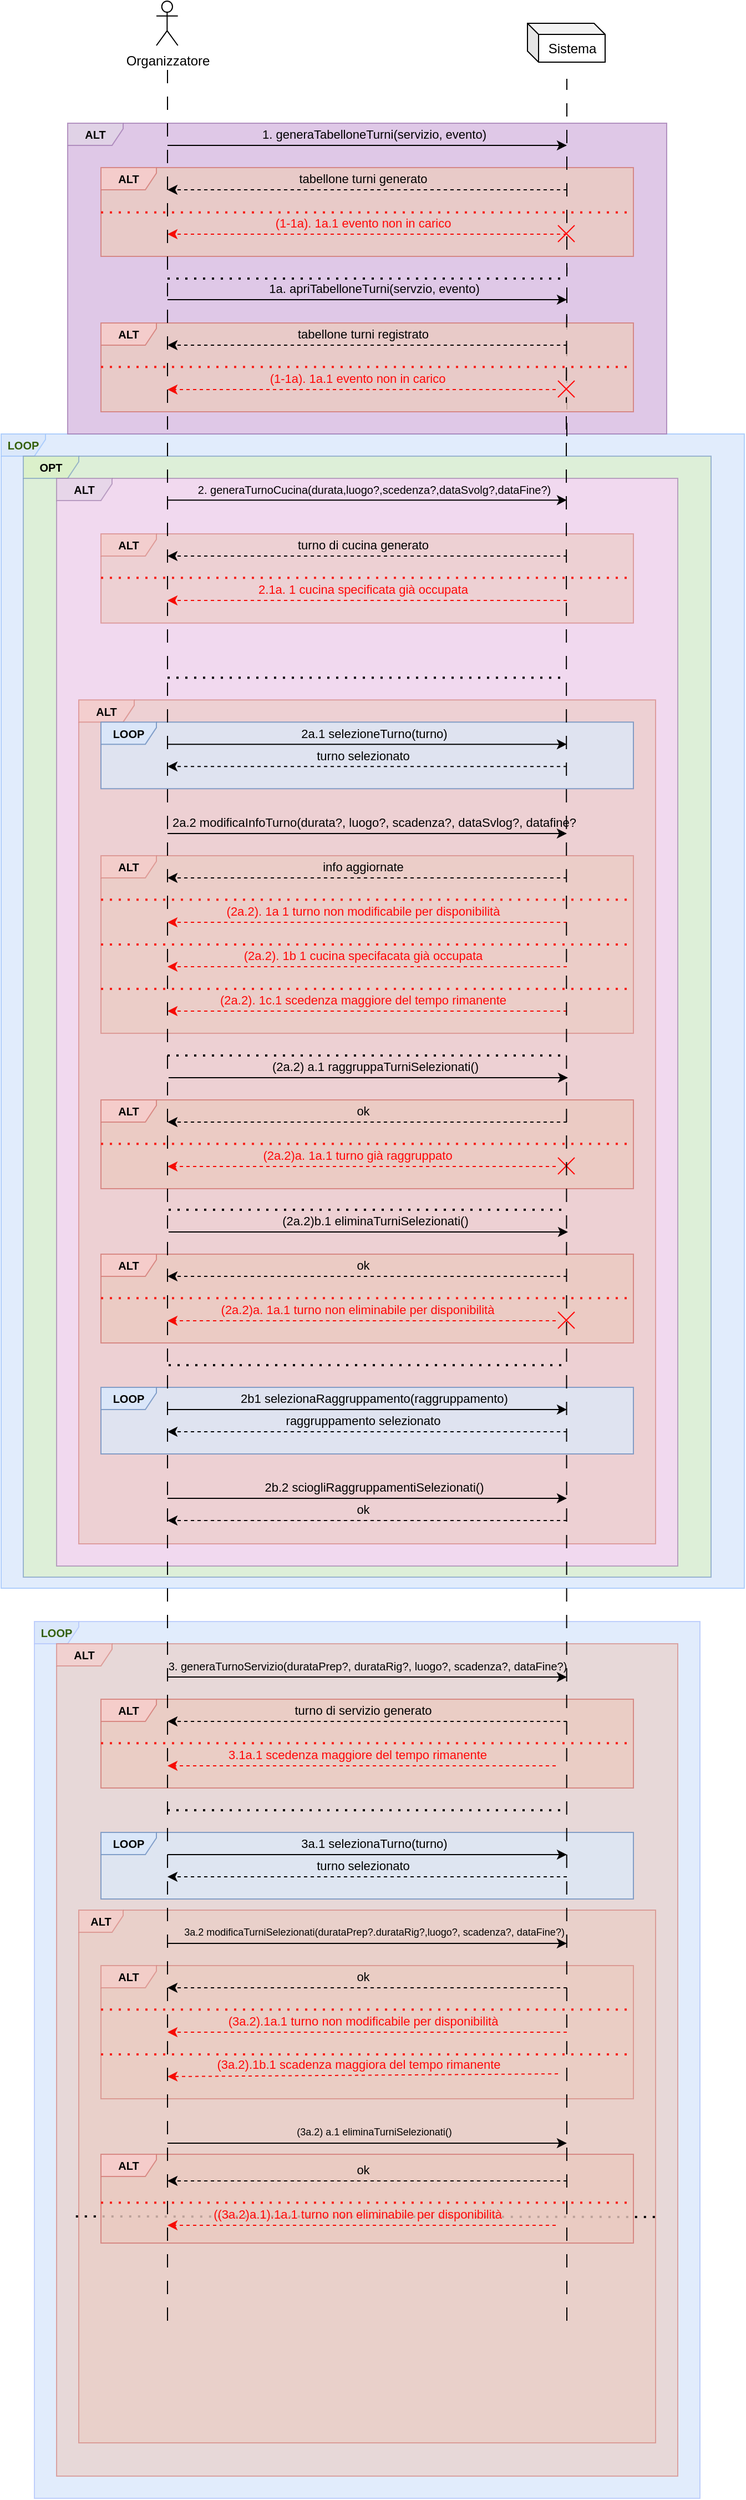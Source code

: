 <mxfile version="21.2.1" type="device">
  <diagram id="V4qANWBVfOcCWBSZ80y_" name="Pagina-2">
    <mxGraphModel dx="954" dy="727" grid="1" gridSize="10" guides="1" tooltips="1" connect="1" arrows="1" fold="1" page="1" pageScale="1" pageWidth="827" pageHeight="1169" math="0" shadow="0">
      <root>
        <mxCell id="0" />
        <mxCell id="1" parent="0" />
        <mxCell id="Bz31OoTHVtFQgLLqVPgX-1" value="LOOP" style="shape=umlFrame;whiteSpace=wrap;html=1;pointerEvents=0;swimlaneFillColor=#DAE8FC;fillColor=#DAE8FC;strokeColor=#B3C6FC;width=40;height=20;fontSize=10;fontStyle=1;fontColor=#335f07;opacity=80;movable=1;resizable=1;rotatable=1;deletable=1;editable=1;locked=0;connectable=1;" parent="1" vertex="1">
          <mxGeometry x="120" y="1540" width="600" height="790" as="geometry" />
        </mxCell>
        <mxCell id="Bz31OoTHVtFQgLLqVPgX-2" value="ALT" style="shape=umlFrame;whiteSpace=wrap;html=1;pointerEvents=0;swimlaneFillColor=#eccbc1;fillColor=#f8cecc;strokeColor=#d27874;width=50;height=20;fontSize=10;fontStyle=1;opacity=60;" parent="1" vertex="1">
          <mxGeometry x="140" y="1560" width="560" height="750" as="geometry" />
        </mxCell>
        <mxCell id="Bz31OoTHVtFQgLLqVPgX-3" value="LOOP" style="shape=umlFrame;whiteSpace=wrap;html=1;pointerEvents=0;swimlaneFillColor=#DAE8FC;fillColor=#DAE8FC;strokeColor=#A1C6FC;width=40;height=20;fontSize=10;fontStyle=1;fontColor=#335f07;opacity=80;movable=1;resizable=1;rotatable=1;deletable=1;editable=1;locked=0;connectable=1;" parent="1" vertex="1">
          <mxGeometry x="90" y="470" width="670" height="1040" as="geometry" />
        </mxCell>
        <mxCell id="N1BCo92ofkZY626CViMt-1" value="OPT" style="shape=umlFrame;whiteSpace=wrap;html=1;pointerEvents=0;swimlaneFillColor=#DBF2C2;fillColor=#DBF2C2;strokeColor=#6c8ebf;width=50;height=20;fontSize=10;fontStyle=1;opacity=60;movable=1;resizable=1;rotatable=1;deletable=1;editable=1;locked=0;connectable=1;" vertex="1" parent="1">
          <mxGeometry x="110" y="490" width="620" height="1010" as="geometry" />
        </mxCell>
        <mxCell id="Bz31OoTHVtFQgLLqVPgX-4" value="ALT" style="shape=umlFrame;whiteSpace=wrap;html=1;pointerEvents=0;swimlaneFillColor=#FFCCFF;fillColor=#e1d5e7;strokeColor=#9673a6;width=50;height=20;fontSize=10;fontStyle=1;opacity=60;movable=1;resizable=1;rotatable=1;deletable=1;editable=1;locked=0;connectable=1;" parent="1" vertex="1">
          <mxGeometry x="140" y="510" width="560" height="980" as="geometry" />
        </mxCell>
        <mxCell id="Bz31OoTHVtFQgLLqVPgX-5" value="ALT" style="shape=umlFrame;whiteSpace=wrap;html=1;pointerEvents=0;swimlaneFillColor=#d7bbe2;fillColor=#e1d5e7;strokeColor=#A47DB5;width=50;height=20;fontSize=10;fontStyle=1;opacity=80;movable=0;resizable=0;rotatable=0;deletable=0;editable=0;locked=1;connectable=0;" parent="1" vertex="1">
          <mxGeometry x="150" y="190" width="540" height="280" as="geometry" />
        </mxCell>
        <mxCell id="Bz31OoTHVtFQgLLqVPgX-6" value="Organizzatore" style="shape=umlActor;verticalLabelPosition=bottom;verticalAlign=top;html=1;outlineConnect=0;" parent="1" vertex="1">
          <mxGeometry x="230" y="80" width="19.33" height="40" as="geometry" />
        </mxCell>
        <mxCell id="Bz31OoTHVtFQgLLqVPgX-7" value="" style="endArrow=classic;html=1;rounded=0;" parent="1" edge="1">
          <mxGeometry width="50" height="50" relative="1" as="geometry">
            <mxPoint x="240" y="210" as="sourcePoint" />
            <mxPoint x="600" y="210" as="targetPoint" />
          </mxGeometry>
        </mxCell>
        <mxCell id="Bz31OoTHVtFQgLLqVPgX-8" value="1. generaTabelloneTurni(servizio, evento)" style="edgeLabel;html=1;align=center;verticalAlign=middle;resizable=0;points=[];labelBackgroundColor=none;" parent="Bz31OoTHVtFQgLLqVPgX-7" connectable="0" vertex="1">
          <mxGeometry x="-0.284" y="1" relative="1" as="geometry">
            <mxPoint x="57" y="-9" as="offset" />
          </mxGeometry>
        </mxCell>
        <mxCell id="Bz31OoTHVtFQgLLqVPgX-9" value="Sistema" style="shape=cube;whiteSpace=wrap;html=1;boundedLbl=1;backgroundOutline=1;darkOpacity=0.05;darkOpacity2=0.1;size=10;" parent="1" vertex="1">
          <mxGeometry x="564.5" y="100" width="70" height="35" as="geometry" />
        </mxCell>
        <mxCell id="Bz31OoTHVtFQgLLqVPgX-10" value="" style="endArrow=none;dashed=1;html=1;dashPattern=1 3;strokeWidth=2;rounded=0;" parent="1" edge="1">
          <mxGeometry width="50" height="50" relative="1" as="geometry">
            <mxPoint x="240" y="330" as="sourcePoint" />
            <mxPoint x="600" y="330" as="targetPoint" />
          </mxGeometry>
        </mxCell>
        <mxCell id="Bz31OoTHVtFQgLLqVPgX-11" value="" style="endArrow=classic;html=1;rounded=0;" parent="1" edge="1">
          <mxGeometry width="50" height="50" relative="1" as="geometry">
            <mxPoint x="240" y="349" as="sourcePoint" />
            <mxPoint x="600" y="349" as="targetPoint" />
          </mxGeometry>
        </mxCell>
        <mxCell id="Bz31OoTHVtFQgLLqVPgX-12" value="1a. apriTabelloneTurni(servzio, evento)" style="edgeLabel;html=1;align=center;verticalAlign=middle;resizable=0;points=[];labelBackgroundColor=none;" parent="Bz31OoTHVtFQgLLqVPgX-11" connectable="0" vertex="1">
          <mxGeometry x="-0.284" y="1" relative="1" as="geometry">
            <mxPoint x="57" y="-9" as="offset" />
          </mxGeometry>
        </mxCell>
        <mxCell id="Bz31OoTHVtFQgLLqVPgX-13" value="" style="group" parent="1" connectable="0" vertex="1">
          <mxGeometry x="180" y="230" width="480.0" height="81" as="geometry" />
        </mxCell>
        <mxCell id="Bz31OoTHVtFQgLLqVPgX-14" value="" style="group" parent="Bz31OoTHVtFQgLLqVPgX-13" connectable="0" vertex="1">
          <mxGeometry width="480.0" height="81" as="geometry" />
        </mxCell>
        <mxCell id="Bz31OoTHVtFQgLLqVPgX-15" value="ALT" style="shape=umlFrame;whiteSpace=wrap;html=1;pointerEvents=0;swimlaneFillColor=#eccbc1;fillColor=#f8cecc;strokeColor=#d27874;width=50;height=20;fontSize=10;fontStyle=1;opacity=80;" parent="Bz31OoTHVtFQgLLqVPgX-14" vertex="1">
          <mxGeometry width="480" height="80" as="geometry" />
        </mxCell>
        <mxCell id="Bz31OoTHVtFQgLLqVPgX-16" value="" style="endArrow=classic;html=1;rounded=0;dashed=1;" parent="Bz31OoTHVtFQgLLqVPgX-14" edge="1">
          <mxGeometry width="50" height="50" relative="1" as="geometry">
            <mxPoint x="420" y="20" as="sourcePoint" />
            <mxPoint x="60" y="20" as="targetPoint" />
          </mxGeometry>
        </mxCell>
        <mxCell id="Bz31OoTHVtFQgLLqVPgX-17" value="tabellone turni generato" style="edgeLabel;html=1;align=center;verticalAlign=middle;resizable=0;points=[];labelBackgroundColor=none;" parent="Bz31OoTHVtFQgLLqVPgX-16" connectable="0" vertex="1">
          <mxGeometry x="0.024" y="-1" relative="1" as="geometry">
            <mxPoint y="-9" as="offset" />
          </mxGeometry>
        </mxCell>
        <mxCell id="Bz31OoTHVtFQgLLqVPgX-18" value="" style="endArrow=none;dashed=1;html=1;dashPattern=1 3;strokeWidth=2;rounded=0;exitX=-0.004;exitY=0.377;exitDx=0;exitDy=0;exitPerimeter=0;entryX=0.996;entryY=0.377;entryDx=0;entryDy=0;entryPerimeter=0;fillColor=#f8cecc;strokeColor=#f71f18;" parent="Bz31OoTHVtFQgLLqVPgX-14" edge="1">
          <mxGeometry width="50" height="50" relative="1" as="geometry">
            <mxPoint x="3.695e-13" y="40.32" as="sourcePoint" />
            <mxPoint x="480.0" y="40.32" as="targetPoint" />
          </mxGeometry>
        </mxCell>
        <mxCell id="Bz31OoTHVtFQgLLqVPgX-19" value="" style="endArrow=classic;html=1;rounded=0;dashed=1;fillColor=#f8cecc;strokeColor=#f60c04;" parent="Bz31OoTHVtFQgLLqVPgX-14" edge="1">
          <mxGeometry width="50" height="50" relative="1" as="geometry">
            <mxPoint x="420" y="60" as="sourcePoint" />
            <mxPoint x="60" y="60" as="targetPoint" />
          </mxGeometry>
        </mxCell>
        <mxCell id="Bz31OoTHVtFQgLLqVPgX-20" value="(1-1a). 1a.1 evento non in carico" style="edgeLabel;html=1;align=center;verticalAlign=middle;resizable=0;points=[];labelBackgroundColor=none;fontColor=#FF0808;" parent="Bz31OoTHVtFQgLLqVPgX-19" connectable="0" vertex="1">
          <mxGeometry x="0.024" y="-1" relative="1" as="geometry">
            <mxPoint y="-9" as="offset" />
          </mxGeometry>
        </mxCell>
        <mxCell id="Bz31OoTHVtFQgLLqVPgX-21" value="" style="shape=umlDestroy;html=1;fillColor=#f8cecc;strokeColor=#FF0808;" parent="Bz31OoTHVtFQgLLqVPgX-14" vertex="1">
          <mxGeometry x="412" y="52" width="15" height="15" as="geometry" />
        </mxCell>
        <mxCell id="Bz31OoTHVtFQgLLqVPgX-22" value="" style="endArrow=none;html=1;rounded=0;dashed=1;dashPattern=12 12;" parent="1" edge="1">
          <mxGeometry width="50" height="50" relative="1" as="geometry">
            <mxPoint x="600" y="472" as="sourcePoint" />
            <mxPoint x="600" y="150" as="targetPoint" />
          </mxGeometry>
        </mxCell>
        <mxCell id="Bz31OoTHVtFQgLLqVPgX-23" value="ALT" style="shape=umlFrame;whiteSpace=wrap;html=1;pointerEvents=0;swimlaneFillColor=#eccbc1;fillColor=#f8cecc;strokeColor=#d27874;width=50;height=20;fontSize=10;fontStyle=1;opacity=80;" parent="1" vertex="1">
          <mxGeometry x="180" y="370" width="480" height="80" as="geometry" />
        </mxCell>
        <mxCell id="Bz31OoTHVtFQgLLqVPgX-24" value="" style="endArrow=classic;html=1;rounded=0;dashed=1;" parent="1" edge="1">
          <mxGeometry width="50" height="50" relative="1" as="geometry">
            <mxPoint x="600" y="390" as="sourcePoint" />
            <mxPoint x="240" y="390" as="targetPoint" />
          </mxGeometry>
        </mxCell>
        <mxCell id="Bz31OoTHVtFQgLLqVPgX-25" value="tabellone turni registrato" style="edgeLabel;html=1;align=center;verticalAlign=middle;resizable=0;points=[];labelBackgroundColor=none;" parent="Bz31OoTHVtFQgLLqVPgX-24" connectable="0" vertex="1">
          <mxGeometry x="0.024" y="-1" relative="1" as="geometry">
            <mxPoint y="-9" as="offset" />
          </mxGeometry>
        </mxCell>
        <mxCell id="Bz31OoTHVtFQgLLqVPgX-26" value="" style="endArrow=none;dashed=1;html=1;dashPattern=1 3;strokeWidth=2;rounded=0;exitX=-0.004;exitY=0.377;exitDx=0;exitDy=0;exitPerimeter=0;entryX=0.996;entryY=0.377;entryDx=0;entryDy=0;entryPerimeter=0;fillColor=#f8cecc;strokeColor=#f71f18;" parent="1" edge="1">
          <mxGeometry width="50" height="50" relative="1" as="geometry">
            <mxPoint x="180.0" y="409.64" as="sourcePoint" />
            <mxPoint x="660.0" y="409.64" as="targetPoint" />
          </mxGeometry>
        </mxCell>
        <mxCell id="Bz31OoTHVtFQgLLqVPgX-27" value="" style="endArrow=classic;html=1;rounded=0;dashed=1;fillColor=#f8cecc;strokeColor=#f60c04;" parent="1" edge="1">
          <mxGeometry width="50" height="50" relative="1" as="geometry">
            <mxPoint x="590" y="430" as="sourcePoint" />
            <mxPoint x="240" y="430" as="targetPoint" />
          </mxGeometry>
        </mxCell>
        <mxCell id="Bz31OoTHVtFQgLLqVPgX-28" value="(1-1a). 1a.1 evento non in carico" style="edgeLabel;html=1;align=center;verticalAlign=middle;resizable=0;points=[];labelBackgroundColor=none;fontColor=#FF0808;" parent="Bz31OoTHVtFQgLLqVPgX-27" connectable="0" vertex="1">
          <mxGeometry x="0.024" y="-1" relative="1" as="geometry">
            <mxPoint y="-9" as="offset" />
          </mxGeometry>
        </mxCell>
        <mxCell id="Bz31OoTHVtFQgLLqVPgX-29" value="" style="shape=umlDestroy;html=1;fillColor=#f8cecc;strokeColor=#FF0808;" parent="1" vertex="1">
          <mxGeometry x="592" y="422" width="15" height="15" as="geometry" />
        </mxCell>
        <mxCell id="Bz31OoTHVtFQgLLqVPgX-30" value="" style="endArrow=none;html=1;rounded=0;dashed=1;dashPattern=12 12;" parent="1" source="Bz31OoTHVtFQgLLqVPgX-29" edge="1">
          <mxGeometry width="50" height="50" relative="1" as="geometry">
            <mxPoint x="600" y="1813" as="sourcePoint" />
            <mxPoint x="600.108" y="320" as="targetPoint" />
          </mxGeometry>
        </mxCell>
        <mxCell id="Bz31OoTHVtFQgLLqVPgX-36" value="ALT" style="shape=umlFrame;whiteSpace=wrap;html=1;pointerEvents=0;swimlaneFillColor=#eccbc1;fillColor=#f8cecc;strokeColor=#d27874;width=50;height=20;fontSize=10;fontStyle=1;opacity=60;" parent="1" vertex="1">
          <mxGeometry x="180" y="560" width="480" height="80.43" as="geometry" />
        </mxCell>
        <mxCell id="Bz31OoTHVtFQgLLqVPgX-37" value="" style="endArrow=classic;html=1;rounded=0;" parent="1" edge="1">
          <mxGeometry width="50" height="50" relative="1" as="geometry">
            <mxPoint x="240" y="529.57" as="sourcePoint" />
            <mxPoint x="600" y="529.57" as="targetPoint" />
          </mxGeometry>
        </mxCell>
        <mxCell id="Bz31OoTHVtFQgLLqVPgX-38" value="2. generaTurnoCucina(durata,luogo?,scedenza?,dataSvolg?,dataFine?)" style="edgeLabel;html=1;align=center;verticalAlign=middle;resizable=0;points=[];labelBackgroundColor=none;fontSize=10;" parent="Bz31OoTHVtFQgLLqVPgX-37" connectable="0" vertex="1">
          <mxGeometry x="-0.284" y="1" relative="1" as="geometry">
            <mxPoint x="57" y="-9" as="offset" />
          </mxGeometry>
        </mxCell>
        <mxCell id="Bz31OoTHVtFQgLLqVPgX-39" value="" style="endArrow=classic;html=1;rounded=0;dashed=1;fillColor=#f8cecc;strokeColor=#f60c04;" parent="1" edge="1">
          <mxGeometry width="50" height="50" relative="1" as="geometry">
            <mxPoint x="600" y="620" as="sourcePoint" />
            <mxPoint x="240" y="620" as="targetPoint" />
          </mxGeometry>
        </mxCell>
        <mxCell id="Bz31OoTHVtFQgLLqVPgX-40" value="2.1a. 1 cucina specificata già occupata" style="edgeLabel;html=1;align=center;verticalAlign=middle;resizable=0;points=[];labelBackgroundColor=none;fontColor=#FF0808;" parent="Bz31OoTHVtFQgLLqVPgX-39" connectable="0" vertex="1">
          <mxGeometry x="0.024" y="-1" relative="1" as="geometry">
            <mxPoint y="-9" as="offset" />
          </mxGeometry>
        </mxCell>
        <mxCell id="Bz31OoTHVtFQgLLqVPgX-41" value="" style="endArrow=classic;html=1;rounded=0;dashed=1;" parent="1" edge="1">
          <mxGeometry width="50" height="50" relative="1" as="geometry">
            <mxPoint x="600" y="580" as="sourcePoint" />
            <mxPoint x="240" y="580" as="targetPoint" />
          </mxGeometry>
        </mxCell>
        <mxCell id="Bz31OoTHVtFQgLLqVPgX-42" value="turno di cucina generato" style="edgeLabel;html=1;align=center;verticalAlign=middle;resizable=0;points=[];labelBackgroundColor=none;" parent="Bz31OoTHVtFQgLLqVPgX-41" connectable="0" vertex="1">
          <mxGeometry x="0.024" y="-1" relative="1" as="geometry">
            <mxPoint y="-9" as="offset" />
          </mxGeometry>
        </mxCell>
        <mxCell id="Bz31OoTHVtFQgLLqVPgX-43" value="" style="endArrow=none;dashed=1;html=1;dashPattern=1 3;strokeWidth=2;rounded=0;exitX=-0.004;exitY=0.377;exitDx=0;exitDy=0;exitPerimeter=0;entryX=0.996;entryY=0.377;entryDx=0;entryDy=0;entryPerimeter=0;fillColor=#f8cecc;strokeColor=#f71f18;" parent="1" edge="1">
          <mxGeometry width="50" height="50" relative="1" as="geometry">
            <mxPoint x="180.0" y="599.6" as="sourcePoint" />
            <mxPoint x="660.0" y="599.6" as="targetPoint" />
          </mxGeometry>
        </mxCell>
        <mxCell id="Bz31OoTHVtFQgLLqVPgX-49" value="ALT" style="shape=umlFrame;whiteSpace=wrap;html=1;pointerEvents=0;swimlaneFillColor=#eccbc1;fillColor=#f8cecc;strokeColor=#d27874;width=50;height=20;fontSize=10;fontStyle=1;opacity=60;movable=0;resizable=0;rotatable=0;deletable=0;editable=0;locked=1;connectable=0;" parent="1" vertex="1">
          <mxGeometry x="160" y="709.57" width="520" height="760.43" as="geometry" />
        </mxCell>
        <mxCell id="Bz31OoTHVtFQgLLqVPgX-50" value="ALT" style="shape=umlFrame;whiteSpace=wrap;html=1;pointerEvents=0;swimlaneFillColor=#eccbc1;fillColor=#f8cecc;strokeColor=#d27874;width=50;height=20;fontSize=10;fontStyle=1;opacity=60;" parent="1" vertex="1">
          <mxGeometry x="180" y="850" width="480" height="160" as="geometry" />
        </mxCell>
        <mxCell id="Bz31OoTHVtFQgLLqVPgX-51" value="" style="endArrow=classic;html=1;rounded=0;dashed=1;fillColor=#f8cecc;strokeColor=#f60c04;" parent="1" edge="1">
          <mxGeometry width="50" height="50" relative="1" as="geometry">
            <mxPoint x="600" y="910" as="sourcePoint" />
            <mxPoint x="240" y="910" as="targetPoint" />
          </mxGeometry>
        </mxCell>
        <mxCell id="Bz31OoTHVtFQgLLqVPgX-52" value="(2a.2). 1a 1 turno non modificabile per disponibilità" style="edgeLabel;html=1;align=center;verticalAlign=middle;resizable=0;points=[];labelBackgroundColor=none;fontColor=#FF0808;" parent="Bz31OoTHVtFQgLLqVPgX-51" connectable="0" vertex="1">
          <mxGeometry x="0.024" y="-1" relative="1" as="geometry">
            <mxPoint y="-9" as="offset" />
          </mxGeometry>
        </mxCell>
        <mxCell id="Bz31OoTHVtFQgLLqVPgX-53" value="" style="endArrow=classic;html=1;rounded=0;dashed=1;" parent="1" edge="1">
          <mxGeometry width="50" height="50" relative="1" as="geometry">
            <mxPoint x="600" y="870" as="sourcePoint" />
            <mxPoint x="240" y="870" as="targetPoint" />
          </mxGeometry>
        </mxCell>
        <mxCell id="Bz31OoTHVtFQgLLqVPgX-54" value="info aggiornate" style="edgeLabel;html=1;align=center;verticalAlign=middle;resizable=0;points=[];labelBackgroundColor=none;" parent="Bz31OoTHVtFQgLLqVPgX-53" connectable="0" vertex="1">
          <mxGeometry x="0.024" y="-1" relative="1" as="geometry">
            <mxPoint y="-9" as="offset" />
          </mxGeometry>
        </mxCell>
        <mxCell id="Bz31OoTHVtFQgLLqVPgX-55" value="" style="endArrow=none;dashed=1;html=1;dashPattern=1 3;strokeWidth=2;rounded=0;exitX=-0.004;exitY=0.377;exitDx=0;exitDy=0;exitPerimeter=0;entryX=0.996;entryY=0.377;entryDx=0;entryDy=0;entryPerimeter=0;fillColor=#f8cecc;strokeColor=#f71f18;" parent="1" edge="1">
          <mxGeometry width="50" height="50" relative="1" as="geometry">
            <mxPoint x="180.0" y="889.6" as="sourcePoint" />
            <mxPoint x="660.0" y="889.6" as="targetPoint" />
          </mxGeometry>
        </mxCell>
        <mxCell id="Bz31OoTHVtFQgLLqVPgX-56" value="" style="endArrow=none;dashed=1;html=1;dashPattern=1 3;strokeWidth=2;rounded=0;exitX=-0.004;exitY=0.377;exitDx=0;exitDy=0;exitPerimeter=0;entryX=0.996;entryY=0.377;entryDx=0;entryDy=0;entryPerimeter=0;fillColor=#f8cecc;strokeColor=#f71f18;" parent="1" edge="1">
          <mxGeometry width="50" height="50" relative="1" as="geometry">
            <mxPoint x="180.0" y="930.0" as="sourcePoint" />
            <mxPoint x="660.0" y="930.0" as="targetPoint" />
          </mxGeometry>
        </mxCell>
        <mxCell id="Bz31OoTHVtFQgLLqVPgX-57" value="" style="endArrow=classic;html=1;rounded=0;dashed=1;fillColor=#f8cecc;strokeColor=#f60c04;" parent="1" edge="1">
          <mxGeometry width="50" height="50" relative="1" as="geometry">
            <mxPoint x="600" y="950" as="sourcePoint" />
            <mxPoint x="240" y="950" as="targetPoint" />
          </mxGeometry>
        </mxCell>
        <mxCell id="Bz31OoTHVtFQgLLqVPgX-58" value="(2a.2). 1b 1 cucina specifacata già occupata" style="edgeLabel;html=1;align=center;verticalAlign=middle;resizable=0;points=[];labelBackgroundColor=none;fontColor=#FF0808;" parent="Bz31OoTHVtFQgLLqVPgX-57" connectable="0" vertex="1">
          <mxGeometry x="0.024" y="-1" relative="1" as="geometry">
            <mxPoint y="-9" as="offset" />
          </mxGeometry>
        </mxCell>
        <mxCell id="Bz31OoTHVtFQgLLqVPgX-59" value="" style="endArrow=none;dashed=1;html=1;dashPattern=1 3;strokeWidth=2;rounded=0;exitX=-0.004;exitY=0.377;exitDx=0;exitDy=0;exitPerimeter=0;entryX=0.996;entryY=0.377;entryDx=0;entryDy=0;entryPerimeter=0;fillColor=#f8cecc;strokeColor=#f71f18;" parent="1" edge="1">
          <mxGeometry width="50" height="50" relative="1" as="geometry">
            <mxPoint x="180.0" y="970.0" as="sourcePoint" />
            <mxPoint x="660.0" y="970.0" as="targetPoint" />
          </mxGeometry>
        </mxCell>
        <mxCell id="Bz31OoTHVtFQgLLqVPgX-60" value="" style="endArrow=classic;html=1;rounded=0;dashed=1;fillColor=#f8cecc;strokeColor=#f60c04;" parent="1" edge="1">
          <mxGeometry width="50" height="50" relative="1" as="geometry">
            <mxPoint x="600" y="990" as="sourcePoint" />
            <mxPoint x="240" y="990" as="targetPoint" />
          </mxGeometry>
        </mxCell>
        <mxCell id="Bz31OoTHVtFQgLLqVPgX-61" value="(2a.2). 1c.1 scedenza maggiore del tempo rimanente" style="edgeLabel;html=1;align=center;verticalAlign=middle;resizable=0;points=[];labelBackgroundColor=none;fontColor=#FF0808;" parent="Bz31OoTHVtFQgLLqVPgX-60" connectable="0" vertex="1">
          <mxGeometry x="0.024" y="-1" relative="1" as="geometry">
            <mxPoint y="-9" as="offset" />
          </mxGeometry>
        </mxCell>
        <mxCell id="Bz31OoTHVtFQgLLqVPgX-62" value="" style="endArrow=none;dashed=1;html=1;dashPattern=1 3;strokeWidth=2;rounded=0;" parent="1" edge="1">
          <mxGeometry width="50" height="50" relative="1" as="geometry">
            <mxPoint x="240" y="689.57" as="sourcePoint" />
            <mxPoint x="600" y="689.57" as="targetPoint" />
          </mxGeometry>
        </mxCell>
        <mxCell id="Bz31OoTHVtFQgLLqVPgX-68" value="LOOP" style="shape=umlFrame;whiteSpace=wrap;html=1;pointerEvents=0;swimlaneFillColor=#dde9f8;fillColor=#dae8fc;strokeColor=#6c8ebf;width=50;height=20;fontSize=10;fontStyle=1;opacity=80;" parent="1" vertex="1">
          <mxGeometry x="180" y="729.57" width="480" height="60" as="geometry" />
        </mxCell>
        <mxCell id="Bz31OoTHVtFQgLLqVPgX-69" value="" style="endArrow=classic;html=1;rounded=0;" parent="1" edge="1">
          <mxGeometry width="50" height="50" relative="1" as="geometry">
            <mxPoint x="240" y="749.57" as="sourcePoint" />
            <mxPoint x="600" y="749.57" as="targetPoint" />
          </mxGeometry>
        </mxCell>
        <mxCell id="Bz31OoTHVtFQgLLqVPgX-70" value="2a.1 selezioneTurno(turno)" style="edgeLabel;html=1;align=center;verticalAlign=middle;resizable=0;points=[];labelBackgroundColor=none;" parent="Bz31OoTHVtFQgLLqVPgX-69" connectable="0" vertex="1">
          <mxGeometry x="-0.284" y="1" relative="1" as="geometry">
            <mxPoint x="57" y="-9" as="offset" />
          </mxGeometry>
        </mxCell>
        <mxCell id="Bz31OoTHVtFQgLLqVPgX-71" value="" style="endArrow=classic;html=1;rounded=0;dashed=1;" parent="1" edge="1">
          <mxGeometry width="50" height="50" relative="1" as="geometry">
            <mxPoint x="600" y="769.57" as="sourcePoint" />
            <mxPoint x="240" y="769.57" as="targetPoint" />
          </mxGeometry>
        </mxCell>
        <mxCell id="Bz31OoTHVtFQgLLqVPgX-72" value="turno selezionato" style="edgeLabel;html=1;align=center;verticalAlign=middle;resizable=0;points=[];labelBackgroundColor=none;" parent="Bz31OoTHVtFQgLLqVPgX-71" connectable="0" vertex="1">
          <mxGeometry x="0.024" y="-1" relative="1" as="geometry">
            <mxPoint y="-9" as="offset" />
          </mxGeometry>
        </mxCell>
        <mxCell id="Bz31OoTHVtFQgLLqVPgX-73" value="" style="endArrow=classic;html=1;rounded=0;" parent="1" edge="1">
          <mxGeometry width="50" height="50" relative="1" as="geometry">
            <mxPoint x="240" y="830" as="sourcePoint" />
            <mxPoint x="600" y="830" as="targetPoint" />
          </mxGeometry>
        </mxCell>
        <mxCell id="Bz31OoTHVtFQgLLqVPgX-74" value="2a.2 modificaInfoTurno(durata?, luogo?, scadenza?, dataSvlog?, datafine?" style="edgeLabel;html=1;align=center;verticalAlign=middle;resizable=0;points=[];labelBackgroundColor=none;" parent="Bz31OoTHVtFQgLLqVPgX-73" connectable="0" vertex="1">
          <mxGeometry x="-0.284" y="1" relative="1" as="geometry">
            <mxPoint x="57" y="-9" as="offset" />
          </mxGeometry>
        </mxCell>
        <mxCell id="Bz31OoTHVtFQgLLqVPgX-75" value="" style="endArrow=none;dashed=1;html=1;dashPattern=1 3;strokeWidth=2;rounded=0;" parent="1" edge="1">
          <mxGeometry width="50" height="50" relative="1" as="geometry">
            <mxPoint x="240" y="1030" as="sourcePoint" />
            <mxPoint x="600" y="1030" as="targetPoint" />
          </mxGeometry>
        </mxCell>
        <mxCell id="Bz31OoTHVtFQgLLqVPgX-76" value="" style="endArrow=classic;html=1;rounded=0;" parent="1" edge="1">
          <mxGeometry width="50" height="50" relative="1" as="geometry">
            <mxPoint x="241" y="1050" as="sourcePoint" />
            <mxPoint x="601" y="1050" as="targetPoint" />
          </mxGeometry>
        </mxCell>
        <mxCell id="Bz31OoTHVtFQgLLqVPgX-77" value="(2a.2) a.1 raggruppaTurniSelezionati()" style="edgeLabel;html=1;align=center;verticalAlign=middle;resizable=0;points=[];labelBackgroundColor=none;" parent="Bz31OoTHVtFQgLLqVPgX-76" connectable="0" vertex="1">
          <mxGeometry x="-0.284" y="1" relative="1" as="geometry">
            <mxPoint x="57" y="-9" as="offset" />
          </mxGeometry>
        </mxCell>
        <mxCell id="Bz31OoTHVtFQgLLqVPgX-78" value="ALT" style="shape=umlFrame;whiteSpace=wrap;html=1;pointerEvents=0;swimlaneFillColor=#eccbc1;fillColor=#f8cecc;strokeColor=#d27874;width=50;height=20;fontSize=10;fontStyle=1;opacity=80;" parent="1" vertex="1">
          <mxGeometry x="180" y="1070" width="480" height="80" as="geometry" />
        </mxCell>
        <mxCell id="Bz31OoTHVtFQgLLqVPgX-79" value="" style="endArrow=classic;html=1;rounded=0;dashed=1;" parent="1" edge="1">
          <mxGeometry width="50" height="50" relative="1" as="geometry">
            <mxPoint x="600" y="1090" as="sourcePoint" />
            <mxPoint x="240" y="1090" as="targetPoint" />
          </mxGeometry>
        </mxCell>
        <mxCell id="Bz31OoTHVtFQgLLqVPgX-80" value="ok" style="edgeLabel;html=1;align=center;verticalAlign=middle;resizable=0;points=[];labelBackgroundColor=none;" parent="Bz31OoTHVtFQgLLqVPgX-79" connectable="0" vertex="1">
          <mxGeometry x="0.024" y="-1" relative="1" as="geometry">
            <mxPoint y="-9" as="offset" />
          </mxGeometry>
        </mxCell>
        <mxCell id="Bz31OoTHVtFQgLLqVPgX-81" value="" style="endArrow=none;dashed=1;html=1;dashPattern=1 3;strokeWidth=2;rounded=0;exitX=-0.004;exitY=0.377;exitDx=0;exitDy=0;exitPerimeter=0;entryX=0.996;entryY=0.377;entryDx=0;entryDy=0;entryPerimeter=0;fillColor=#f8cecc;strokeColor=#f71f18;" parent="1" edge="1">
          <mxGeometry width="50" height="50" relative="1" as="geometry">
            <mxPoint x="180.0" y="1109.64" as="sourcePoint" />
            <mxPoint x="660.0" y="1109.64" as="targetPoint" />
          </mxGeometry>
        </mxCell>
        <mxCell id="Bz31OoTHVtFQgLLqVPgX-82" value="" style="endArrow=classic;html=1;rounded=0;dashed=1;fillColor=#f8cecc;strokeColor=#f60c04;" parent="1" edge="1">
          <mxGeometry width="50" height="50" relative="1" as="geometry">
            <mxPoint x="590" y="1130" as="sourcePoint" />
            <mxPoint x="240" y="1130" as="targetPoint" />
          </mxGeometry>
        </mxCell>
        <mxCell id="Bz31OoTHVtFQgLLqVPgX-83" value="(2a.2)a. 1a.1 turno già raggruppato" style="edgeLabel;html=1;align=center;verticalAlign=middle;resizable=0;points=[];labelBackgroundColor=none;fontColor=#FF0808;" parent="Bz31OoTHVtFQgLLqVPgX-82" connectable="0" vertex="1">
          <mxGeometry x="0.024" y="-1" relative="1" as="geometry">
            <mxPoint y="-9" as="offset" />
          </mxGeometry>
        </mxCell>
        <mxCell id="Bz31OoTHVtFQgLLqVPgX-84" value="" style="shape=umlDestroy;html=1;fillColor=#f8cecc;strokeColor=#FF0808;" parent="1" vertex="1">
          <mxGeometry x="592" y="1122" width="15" height="15" as="geometry" />
        </mxCell>
        <mxCell id="Bz31OoTHVtFQgLLqVPgX-85" value="" style="endArrow=none;dashed=1;html=1;dashPattern=1 3;strokeWidth=2;rounded=0;" parent="1" edge="1">
          <mxGeometry width="50" height="50" relative="1" as="geometry">
            <mxPoint x="241" y="1169" as="sourcePoint" />
            <mxPoint x="601" y="1169" as="targetPoint" />
          </mxGeometry>
        </mxCell>
        <mxCell id="Bz31OoTHVtFQgLLqVPgX-86" value="" style="endArrow=classic;html=1;rounded=0;" parent="1" edge="1">
          <mxGeometry width="50" height="50" relative="1" as="geometry">
            <mxPoint x="241" y="1189" as="sourcePoint" />
            <mxPoint x="601" y="1189" as="targetPoint" />
          </mxGeometry>
        </mxCell>
        <mxCell id="Bz31OoTHVtFQgLLqVPgX-87" value="(2a.2)b.1 eliminaTurniSelezionati()" style="edgeLabel;html=1;align=center;verticalAlign=middle;resizable=0;points=[];labelBackgroundColor=none;" parent="Bz31OoTHVtFQgLLqVPgX-86" connectable="0" vertex="1">
          <mxGeometry x="-0.284" y="1" relative="1" as="geometry">
            <mxPoint x="57" y="-9" as="offset" />
          </mxGeometry>
        </mxCell>
        <mxCell id="Bz31OoTHVtFQgLLqVPgX-88" value="ALT" style="shape=umlFrame;whiteSpace=wrap;html=1;pointerEvents=0;swimlaneFillColor=#eccbc1;fillColor=#f8cecc;strokeColor=#d27874;width=50;height=20;fontSize=10;fontStyle=1;opacity=80;" parent="1" vertex="1">
          <mxGeometry x="180" y="1209" width="480" height="80" as="geometry" />
        </mxCell>
        <mxCell id="Bz31OoTHVtFQgLLqVPgX-89" value="" style="endArrow=classic;html=1;rounded=0;dashed=1;" parent="1" edge="1">
          <mxGeometry width="50" height="50" relative="1" as="geometry">
            <mxPoint x="600" y="1229" as="sourcePoint" />
            <mxPoint x="240" y="1229" as="targetPoint" />
          </mxGeometry>
        </mxCell>
        <mxCell id="Bz31OoTHVtFQgLLqVPgX-90" value="ok" style="edgeLabel;html=1;align=center;verticalAlign=middle;resizable=0;points=[];labelBackgroundColor=none;" parent="Bz31OoTHVtFQgLLqVPgX-89" connectable="0" vertex="1">
          <mxGeometry x="0.024" y="-1" relative="1" as="geometry">
            <mxPoint y="-9" as="offset" />
          </mxGeometry>
        </mxCell>
        <mxCell id="Bz31OoTHVtFQgLLqVPgX-91" value="" style="endArrow=none;dashed=1;html=1;dashPattern=1 3;strokeWidth=2;rounded=0;exitX=-0.004;exitY=0.377;exitDx=0;exitDy=0;exitPerimeter=0;entryX=0.996;entryY=0.377;entryDx=0;entryDy=0;entryPerimeter=0;fillColor=#f8cecc;strokeColor=#f71f18;" parent="1" edge="1">
          <mxGeometry width="50" height="50" relative="1" as="geometry">
            <mxPoint x="180.0" y="1248.64" as="sourcePoint" />
            <mxPoint x="660.0" y="1248.64" as="targetPoint" />
          </mxGeometry>
        </mxCell>
        <mxCell id="Bz31OoTHVtFQgLLqVPgX-92" value="" style="endArrow=classic;html=1;rounded=0;dashed=1;fillColor=#f8cecc;strokeColor=#f60c04;" parent="1" edge="1">
          <mxGeometry width="50" height="50" relative="1" as="geometry">
            <mxPoint x="590" y="1269" as="sourcePoint" />
            <mxPoint x="240" y="1269" as="targetPoint" />
          </mxGeometry>
        </mxCell>
        <mxCell id="Bz31OoTHVtFQgLLqVPgX-93" value="(2a.2)a. 1a.1 turno non eliminabile per disponibilità" style="edgeLabel;html=1;align=center;verticalAlign=middle;resizable=0;points=[];labelBackgroundColor=none;fontColor=#FF0808;" parent="Bz31OoTHVtFQgLLqVPgX-92" connectable="0" vertex="1">
          <mxGeometry x="0.024" y="-1" relative="1" as="geometry">
            <mxPoint y="-9" as="offset" />
          </mxGeometry>
        </mxCell>
        <mxCell id="Bz31OoTHVtFQgLLqVPgX-94" value="" style="shape=umlDestroy;html=1;fillColor=#f8cecc;strokeColor=#FF0808;" parent="1" vertex="1">
          <mxGeometry x="592" y="1261" width="15" height="15" as="geometry" />
        </mxCell>
        <mxCell id="Bz31OoTHVtFQgLLqVPgX-95" value="LOOP" style="shape=umlFrame;whiteSpace=wrap;html=1;pointerEvents=0;swimlaneFillColor=#dde9f8;fillColor=#dae8fc;strokeColor=#6c8ebf;width=50;height=20;fontSize=10;fontStyle=1;opacity=80;" parent="1" vertex="1">
          <mxGeometry x="180" y="1329" width="480" height="60" as="geometry" />
        </mxCell>
        <mxCell id="Bz31OoTHVtFQgLLqVPgX-96" value="" style="endArrow=classic;html=1;rounded=0;" parent="1" edge="1">
          <mxGeometry width="50" height="50" relative="1" as="geometry">
            <mxPoint x="240" y="1349" as="sourcePoint" />
            <mxPoint x="600" y="1349" as="targetPoint" />
          </mxGeometry>
        </mxCell>
        <mxCell id="Bz31OoTHVtFQgLLqVPgX-97" value="2b1 selezionaRaggruppamento(raggruppamento)" style="edgeLabel;html=1;align=center;verticalAlign=middle;resizable=0;points=[];labelBackgroundColor=none;" parent="Bz31OoTHVtFQgLLqVPgX-96" connectable="0" vertex="1">
          <mxGeometry x="-0.284" y="1" relative="1" as="geometry">
            <mxPoint x="57" y="-9" as="offset" />
          </mxGeometry>
        </mxCell>
        <mxCell id="Bz31OoTHVtFQgLLqVPgX-98" value="" style="endArrow=classic;html=1;rounded=0;dashed=1;" parent="1" edge="1">
          <mxGeometry width="50" height="50" relative="1" as="geometry">
            <mxPoint x="600" y="1369" as="sourcePoint" />
            <mxPoint x="240" y="1369" as="targetPoint" />
          </mxGeometry>
        </mxCell>
        <mxCell id="Bz31OoTHVtFQgLLqVPgX-99" value="raggruppamento selezionato" style="edgeLabel;html=1;align=center;verticalAlign=middle;resizable=0;points=[];labelBackgroundColor=none;" parent="Bz31OoTHVtFQgLLqVPgX-98" connectable="0" vertex="1">
          <mxGeometry x="0.024" y="-1" relative="1" as="geometry">
            <mxPoint y="-9" as="offset" />
          </mxGeometry>
        </mxCell>
        <mxCell id="Bz31OoTHVtFQgLLqVPgX-100" value="" style="endArrow=none;dashed=1;html=1;dashPattern=1 3;strokeWidth=2;rounded=0;" parent="1" edge="1">
          <mxGeometry width="50" height="50" relative="1" as="geometry">
            <mxPoint x="241" y="1309" as="sourcePoint" />
            <mxPoint x="601" y="1309" as="targetPoint" />
          </mxGeometry>
        </mxCell>
        <mxCell id="Bz31OoTHVtFQgLLqVPgX-101" value="" style="endArrow=classic;html=1;rounded=0;" parent="1" edge="1">
          <mxGeometry width="50" height="50" relative="1" as="geometry">
            <mxPoint x="240" y="1429" as="sourcePoint" />
            <mxPoint x="600" y="1429" as="targetPoint" />
          </mxGeometry>
        </mxCell>
        <mxCell id="Bz31OoTHVtFQgLLqVPgX-102" value="2b.2 sciogliRaggruppamentiSelezionati()" style="edgeLabel;html=1;align=center;verticalAlign=middle;resizable=0;points=[];labelBackgroundColor=none;" parent="Bz31OoTHVtFQgLLqVPgX-101" connectable="0" vertex="1">
          <mxGeometry x="-0.284" y="1" relative="1" as="geometry">
            <mxPoint x="57" y="-9" as="offset" />
          </mxGeometry>
        </mxCell>
        <mxCell id="Bz31OoTHVtFQgLLqVPgX-103" value="" style="endArrow=classic;html=1;rounded=0;dashed=1;" parent="1" edge="1">
          <mxGeometry width="50" height="50" relative="1" as="geometry">
            <mxPoint x="600" y="1449" as="sourcePoint" />
            <mxPoint x="240" y="1449" as="targetPoint" />
          </mxGeometry>
        </mxCell>
        <mxCell id="Bz31OoTHVtFQgLLqVPgX-104" value="ok" style="edgeLabel;html=1;align=center;verticalAlign=middle;resizable=0;points=[];labelBackgroundColor=none;" parent="Bz31OoTHVtFQgLLqVPgX-103" connectable="0" vertex="1">
          <mxGeometry x="0.024" y="-1" relative="1" as="geometry">
            <mxPoint y="-9" as="offset" />
          </mxGeometry>
        </mxCell>
        <mxCell id="Bz31OoTHVtFQgLLqVPgX-105" value="ALT" style="shape=umlFrame;whiteSpace=wrap;html=1;pointerEvents=0;swimlaneFillColor=#eccbc1;fillColor=#f8cecc;strokeColor=#d27874;width=40;height=20;fontSize=10;fontStyle=1;opacity=60;" parent="1" vertex="1">
          <mxGeometry x="160" y="1800" width="520" height="480" as="geometry" />
        </mxCell>
        <mxCell id="Bz31OoTHVtFQgLLqVPgX-106" value="" style="endArrow=classic;html=1;rounded=0;" parent="1" edge="1">
          <mxGeometry width="50" height="50" relative="1" as="geometry">
            <mxPoint x="240" y="1590" as="sourcePoint" />
            <mxPoint x="600" y="1590" as="targetPoint" />
          </mxGeometry>
        </mxCell>
        <mxCell id="Bz31OoTHVtFQgLLqVPgX-107" value="3. generaTurnoServizio(durataPrep?, durataRig?, luogo?, scadenza?, dataFine?)" style="edgeLabel;html=1;align=center;verticalAlign=middle;resizable=0;points=[];labelBackgroundColor=none;fontSize=10;" parent="Bz31OoTHVtFQgLLqVPgX-106" connectable="0" vertex="1">
          <mxGeometry x="-0.284" y="1" relative="1" as="geometry">
            <mxPoint x="51" y="-9" as="offset" />
          </mxGeometry>
        </mxCell>
        <mxCell id="Bz31OoTHVtFQgLLqVPgX-108" value="ALT" style="shape=umlFrame;whiteSpace=wrap;html=1;pointerEvents=0;swimlaneFillColor=#eccbc1;fillColor=#f8cecc;strokeColor=#d27874;width=50;height=20;fontSize=10;fontStyle=1;opacity=80;" parent="1" vertex="1">
          <mxGeometry x="180" y="1610" width="480" height="80" as="geometry" />
        </mxCell>
        <mxCell id="Bz31OoTHVtFQgLLqVPgX-109" value="" style="endArrow=classic;html=1;rounded=0;dashed=1;" parent="1" edge="1">
          <mxGeometry width="50" height="50" relative="1" as="geometry">
            <mxPoint x="600" y="1630" as="sourcePoint" />
            <mxPoint x="240" y="1630" as="targetPoint" />
          </mxGeometry>
        </mxCell>
        <mxCell id="Bz31OoTHVtFQgLLqVPgX-110" value="turno di servizio generato" style="edgeLabel;html=1;align=center;verticalAlign=middle;resizable=0;points=[];labelBackgroundColor=none;" parent="Bz31OoTHVtFQgLLqVPgX-109" connectable="0" vertex="1">
          <mxGeometry x="0.024" y="-1" relative="1" as="geometry">
            <mxPoint y="-9" as="offset" />
          </mxGeometry>
        </mxCell>
        <mxCell id="Bz31OoTHVtFQgLLqVPgX-111" value="" style="endArrow=none;dashed=1;html=1;dashPattern=1 3;strokeWidth=2;rounded=0;exitX=-0.004;exitY=0.377;exitDx=0;exitDy=0;exitPerimeter=0;entryX=0.996;entryY=0.377;entryDx=0;entryDy=0;entryPerimeter=0;fillColor=#f8cecc;strokeColor=#f71f18;" parent="1" edge="1">
          <mxGeometry width="50" height="50" relative="1" as="geometry">
            <mxPoint x="180.0" y="1649.64" as="sourcePoint" />
            <mxPoint x="660.0" y="1649.64" as="targetPoint" />
          </mxGeometry>
        </mxCell>
        <mxCell id="Bz31OoTHVtFQgLLqVPgX-112" value="" style="endArrow=classic;html=1;rounded=0;dashed=1;fillColor=#f8cecc;strokeColor=#f60c04;" parent="1" edge="1">
          <mxGeometry width="50" height="50" relative="1" as="geometry">
            <mxPoint x="590" y="1670" as="sourcePoint" />
            <mxPoint x="240" y="1670" as="targetPoint" />
          </mxGeometry>
        </mxCell>
        <mxCell id="Bz31OoTHVtFQgLLqVPgX-113" value="3.1a.1 scedenza maggiore del tempo rimanente" style="edgeLabel;html=1;align=center;verticalAlign=middle;resizable=0;points=[];labelBackgroundColor=none;fontColor=#FF0808;" parent="Bz31OoTHVtFQgLLqVPgX-112" connectable="0" vertex="1">
          <mxGeometry x="0.024" y="-1" relative="1" as="geometry">
            <mxPoint y="-9" as="offset" />
          </mxGeometry>
        </mxCell>
        <mxCell id="Bz31OoTHVtFQgLLqVPgX-115" value="" style="endArrow=none;dashed=1;html=1;dashPattern=1 3;strokeWidth=2;rounded=0;" parent="1" edge="1">
          <mxGeometry width="50" height="50" relative="1" as="geometry">
            <mxPoint x="240" y="1710" as="sourcePoint" />
            <mxPoint x="600" y="1710" as="targetPoint" />
          </mxGeometry>
        </mxCell>
        <mxCell id="Bz31OoTHVtFQgLLqVPgX-116" value="LOOP" style="shape=umlFrame;whiteSpace=wrap;html=1;pointerEvents=0;swimlaneFillColor=#dde9f8;fillColor=#dae8fc;strokeColor=#6c8ebf;width=50;height=20;fontSize=10;fontStyle=1;opacity=80;" parent="1" vertex="1">
          <mxGeometry x="180" y="1730" width="480" height="60" as="geometry" />
        </mxCell>
        <mxCell id="Bz31OoTHVtFQgLLqVPgX-117" value="" style="endArrow=classic;html=1;rounded=0;" parent="1" edge="1">
          <mxGeometry width="50" height="50" relative="1" as="geometry">
            <mxPoint x="240" y="1750" as="sourcePoint" />
            <mxPoint x="600" y="1750" as="targetPoint" />
          </mxGeometry>
        </mxCell>
        <mxCell id="Bz31OoTHVtFQgLLqVPgX-118" value="3a.1 selezionaTurno(turno)" style="edgeLabel;html=1;align=center;verticalAlign=middle;resizable=0;points=[];labelBackgroundColor=none;" parent="Bz31OoTHVtFQgLLqVPgX-117" connectable="0" vertex="1">
          <mxGeometry x="-0.284" y="1" relative="1" as="geometry">
            <mxPoint x="57" y="-9" as="offset" />
          </mxGeometry>
        </mxCell>
        <mxCell id="Bz31OoTHVtFQgLLqVPgX-119" value="" style="endArrow=classic;html=1;rounded=0;dashed=1;" parent="1" edge="1">
          <mxGeometry width="50" height="50" relative="1" as="geometry">
            <mxPoint x="600" y="1770" as="sourcePoint" />
            <mxPoint x="240" y="1770" as="targetPoint" />
          </mxGeometry>
        </mxCell>
        <mxCell id="Bz31OoTHVtFQgLLqVPgX-120" value="turno selezionato" style="edgeLabel;html=1;align=center;verticalAlign=middle;resizable=0;points=[];labelBackgroundColor=none;" parent="Bz31OoTHVtFQgLLqVPgX-119" connectable="0" vertex="1">
          <mxGeometry x="0.024" y="-1" relative="1" as="geometry">
            <mxPoint y="-9" as="offset" />
          </mxGeometry>
        </mxCell>
        <mxCell id="Bz31OoTHVtFQgLLqVPgX-121" value="" style="endArrow=classic;html=1;rounded=0;" parent="1" edge="1">
          <mxGeometry width="50" height="50" relative="1" as="geometry">
            <mxPoint x="240" y="1830" as="sourcePoint" />
            <mxPoint x="600" y="1830" as="targetPoint" />
          </mxGeometry>
        </mxCell>
        <mxCell id="Bz31OoTHVtFQgLLqVPgX-122" value="3a.2 modificaTurniSelezionati(durataPrep?.durataRig?,luogo?, scadenza?, dataFine?)" style="edgeLabel;html=1;align=center;verticalAlign=middle;resizable=0;points=[];labelBackgroundColor=none;fontSize=9;" parent="Bz31OoTHVtFQgLLqVPgX-121" connectable="0" vertex="1">
          <mxGeometry x="-0.284" y="1" relative="1" as="geometry">
            <mxPoint x="57" y="-9" as="offset" />
          </mxGeometry>
        </mxCell>
        <mxCell id="Bz31OoTHVtFQgLLqVPgX-123" value="ALT" style="shape=umlFrame;whiteSpace=wrap;html=1;pointerEvents=0;swimlaneFillColor=#eccbc1;fillColor=#f8cecc;strokeColor=#d27874;width=50;height=20;fontSize=10;fontStyle=1;opacity=60;" parent="1" vertex="1">
          <mxGeometry x="180" y="1850" width="480" height="120" as="geometry" />
        </mxCell>
        <mxCell id="Bz31OoTHVtFQgLLqVPgX-124" value="" style="endArrow=classic;html=1;rounded=0;dashed=1;fillColor=#f8cecc;strokeColor=#f60c04;" parent="1" edge="1">
          <mxGeometry width="50" height="50" relative="1" as="geometry">
            <mxPoint x="600" y="1910" as="sourcePoint" />
            <mxPoint x="240" y="1910" as="targetPoint" />
          </mxGeometry>
        </mxCell>
        <mxCell id="Bz31OoTHVtFQgLLqVPgX-125" value="(3a.2).1a.1 turno non modificabile per disponibilità" style="edgeLabel;html=1;align=center;verticalAlign=middle;resizable=0;points=[];labelBackgroundColor=none;fontColor=#FF0808;" parent="Bz31OoTHVtFQgLLqVPgX-124" connectable="0" vertex="1">
          <mxGeometry x="0.024" y="-1" relative="1" as="geometry">
            <mxPoint y="-9" as="offset" />
          </mxGeometry>
        </mxCell>
        <mxCell id="Bz31OoTHVtFQgLLqVPgX-126" value="" style="endArrow=classic;html=1;rounded=0;dashed=1;" parent="1" edge="1">
          <mxGeometry width="50" height="50" relative="1" as="geometry">
            <mxPoint x="600" y="1870" as="sourcePoint" />
            <mxPoint x="240" y="1870" as="targetPoint" />
          </mxGeometry>
        </mxCell>
        <mxCell id="Bz31OoTHVtFQgLLqVPgX-127" value="ok" style="edgeLabel;html=1;align=center;verticalAlign=middle;resizable=0;points=[];labelBackgroundColor=none;" parent="Bz31OoTHVtFQgLLqVPgX-126" connectable="0" vertex="1">
          <mxGeometry x="0.024" y="-1" relative="1" as="geometry">
            <mxPoint y="-9" as="offset" />
          </mxGeometry>
        </mxCell>
        <mxCell id="Bz31OoTHVtFQgLLqVPgX-128" value="" style="endArrow=none;dashed=1;html=1;dashPattern=1 3;strokeWidth=2;rounded=0;exitX=-0.004;exitY=0.377;exitDx=0;exitDy=0;exitPerimeter=0;entryX=0.996;entryY=0.377;entryDx=0;entryDy=0;entryPerimeter=0;fillColor=#f8cecc;strokeColor=#f71f18;" parent="1" edge="1">
          <mxGeometry width="50" height="50" relative="1" as="geometry">
            <mxPoint x="180.0" y="1889.6" as="sourcePoint" />
            <mxPoint x="660.0" y="1889.6" as="targetPoint" />
          </mxGeometry>
        </mxCell>
        <mxCell id="Bz31OoTHVtFQgLLqVPgX-129" value="" style="endArrow=none;dashed=1;html=1;dashPattern=1 3;strokeWidth=2;rounded=0;exitX=-0.004;exitY=0.377;exitDx=0;exitDy=0;exitPerimeter=0;entryX=0.996;entryY=0.377;entryDx=0;entryDy=0;entryPerimeter=0;fillColor=#f8cecc;strokeColor=#f71f18;" parent="1" edge="1">
          <mxGeometry width="50" height="50" relative="1" as="geometry">
            <mxPoint x="180.0" y="1930.0" as="sourcePoint" />
            <mxPoint x="660.0" y="1930.0" as="targetPoint" />
          </mxGeometry>
        </mxCell>
        <mxCell id="Bz31OoTHVtFQgLLqVPgX-130" value="" style="endArrow=classic;html=1;rounded=0;dashed=1;fillColor=#f8cecc;strokeColor=#f60c04;" parent="1" edge="1">
          <mxGeometry width="50" height="50" relative="1" as="geometry">
            <mxPoint x="592" y="1947.552" as="sourcePoint" />
            <mxPoint x="240" y="1950" as="targetPoint" />
          </mxGeometry>
        </mxCell>
        <mxCell id="Bz31OoTHVtFQgLLqVPgX-131" value="(3a.2).1b.1 scadenza maggiora del tempo rimanente" style="edgeLabel;html=1;align=center;verticalAlign=middle;resizable=0;points=[];labelBackgroundColor=none;fontColor=#FF0808;" parent="Bz31OoTHVtFQgLLqVPgX-130" connectable="0" vertex="1">
          <mxGeometry x="0.024" y="-1" relative="1" as="geometry">
            <mxPoint y="-9" as="offset" />
          </mxGeometry>
        </mxCell>
        <mxCell id="Bz31OoTHVtFQgLLqVPgX-134" value="" style="endArrow=none;dashed=1;html=1;dashPattern=1 3;strokeWidth=2;rounded=0;exitX=-0.005;exitY=0.575;exitDx=0;exitDy=0;exitPerimeter=0;entryX=1.001;entryY=0.576;entryDx=0;entryDy=0;entryPerimeter=0;" parent="1" source="Bz31OoTHVtFQgLLqVPgX-105" target="Bz31OoTHVtFQgLLqVPgX-105" edge="1">
          <mxGeometry width="50" height="50" relative="1" as="geometry">
            <mxPoint x="240" y="1990" as="sourcePoint" />
            <mxPoint x="600" y="1990" as="targetPoint" />
          </mxGeometry>
        </mxCell>
        <mxCell id="Bz31OoTHVtFQgLLqVPgX-135" value="" style="endArrow=classic;html=1;rounded=0;" parent="1" edge="1">
          <mxGeometry width="50" height="50" relative="1" as="geometry">
            <mxPoint x="240" y="2010" as="sourcePoint" />
            <mxPoint x="600" y="2010" as="targetPoint" />
          </mxGeometry>
        </mxCell>
        <mxCell id="Bz31OoTHVtFQgLLqVPgX-136" value="(3a.2) a.1 eliminaTurniSelezionati()" style="edgeLabel;html=1;align=center;verticalAlign=middle;resizable=0;points=[];labelBackgroundColor=none;fontSize=9;" parent="Bz31OoTHVtFQgLLqVPgX-135" connectable="0" vertex="1">
          <mxGeometry x="-0.284" y="1" relative="1" as="geometry">
            <mxPoint x="57" y="-9" as="offset" />
          </mxGeometry>
        </mxCell>
        <mxCell id="Bz31OoTHVtFQgLLqVPgX-137" value="ALT" style="shape=umlFrame;whiteSpace=wrap;html=1;pointerEvents=0;swimlaneFillColor=#eccbc1;fillColor=#f8cecc;strokeColor=#d27874;width=50;height=20;fontSize=10;fontStyle=1;opacity=80;" parent="1" vertex="1">
          <mxGeometry x="180" y="2020" width="480" height="80" as="geometry" />
        </mxCell>
        <mxCell id="Bz31OoTHVtFQgLLqVPgX-138" value="" style="endArrow=classic;html=1;rounded=0;dashed=1;" parent="1" edge="1">
          <mxGeometry width="50" height="50" relative="1" as="geometry">
            <mxPoint x="600" y="2044" as="sourcePoint" />
            <mxPoint x="240" y="2044" as="targetPoint" />
          </mxGeometry>
        </mxCell>
        <mxCell id="Bz31OoTHVtFQgLLqVPgX-139" value="ok" style="edgeLabel;html=1;align=center;verticalAlign=middle;resizable=0;points=[];labelBackgroundColor=none;" parent="Bz31OoTHVtFQgLLqVPgX-138" connectable="0" vertex="1">
          <mxGeometry x="0.024" y="-1" relative="1" as="geometry">
            <mxPoint y="-9" as="offset" />
          </mxGeometry>
        </mxCell>
        <mxCell id="Bz31OoTHVtFQgLLqVPgX-140" value="" style="endArrow=none;dashed=1;html=1;dashPattern=1 3;strokeWidth=2;rounded=0;exitX=-0.004;exitY=0.377;exitDx=0;exitDy=0;exitPerimeter=0;entryX=0.996;entryY=0.377;entryDx=0;entryDy=0;entryPerimeter=0;fillColor=#f8cecc;strokeColor=#f71f18;" parent="1" edge="1">
          <mxGeometry width="50" height="50" relative="1" as="geometry">
            <mxPoint x="180.0" y="2063.64" as="sourcePoint" />
            <mxPoint x="660.0" y="2063.64" as="targetPoint" />
          </mxGeometry>
        </mxCell>
        <mxCell id="Bz31OoTHVtFQgLLqVPgX-141" value="" style="endArrow=classic;html=1;rounded=0;dashed=1;fillColor=#f8cecc;strokeColor=#f60c04;" parent="1" edge="1">
          <mxGeometry width="50" height="50" relative="1" as="geometry">
            <mxPoint x="590" y="2084" as="sourcePoint" />
            <mxPoint x="240" y="2084" as="targetPoint" />
          </mxGeometry>
        </mxCell>
        <mxCell id="Bz31OoTHVtFQgLLqVPgX-142" value="((3a.2)a.1).1a.1 turno non eliminabile per disponibilità" style="edgeLabel;html=1;align=center;verticalAlign=middle;resizable=0;points=[];labelBackgroundColor=none;fontColor=#FF0808;" parent="Bz31OoTHVtFQgLLqVPgX-141" connectable="0" vertex="1">
          <mxGeometry x="0.024" y="-1" relative="1" as="geometry">
            <mxPoint y="-9" as="offset" />
          </mxGeometry>
        </mxCell>
        <mxCell id="Bz31OoTHVtFQgLLqVPgX-144" value="" style="endArrow=none;html=1;rounded=0;dashed=1;dashPattern=12 12;" parent="1" edge="1">
          <mxGeometry width="50" height="50" relative="1" as="geometry">
            <mxPoint x="240" y="2170" as="sourcePoint" />
            <mxPoint x="240" y="140" as="targetPoint" />
          </mxGeometry>
        </mxCell>
        <mxCell id="Bz31OoTHVtFQgLLqVPgX-145" value="" style="endArrow=none;html=1;rounded=0;dashed=1;dashPattern=12 12;" parent="1" target="Bz31OoTHVtFQgLLqVPgX-29" edge="1">
          <mxGeometry width="50" height="50" relative="1" as="geometry">
            <mxPoint x="600" y="2170" as="sourcePoint" />
            <mxPoint x="600" y="582" as="targetPoint" />
          </mxGeometry>
        </mxCell>
      </root>
    </mxGraphModel>
  </diagram>
</mxfile>
